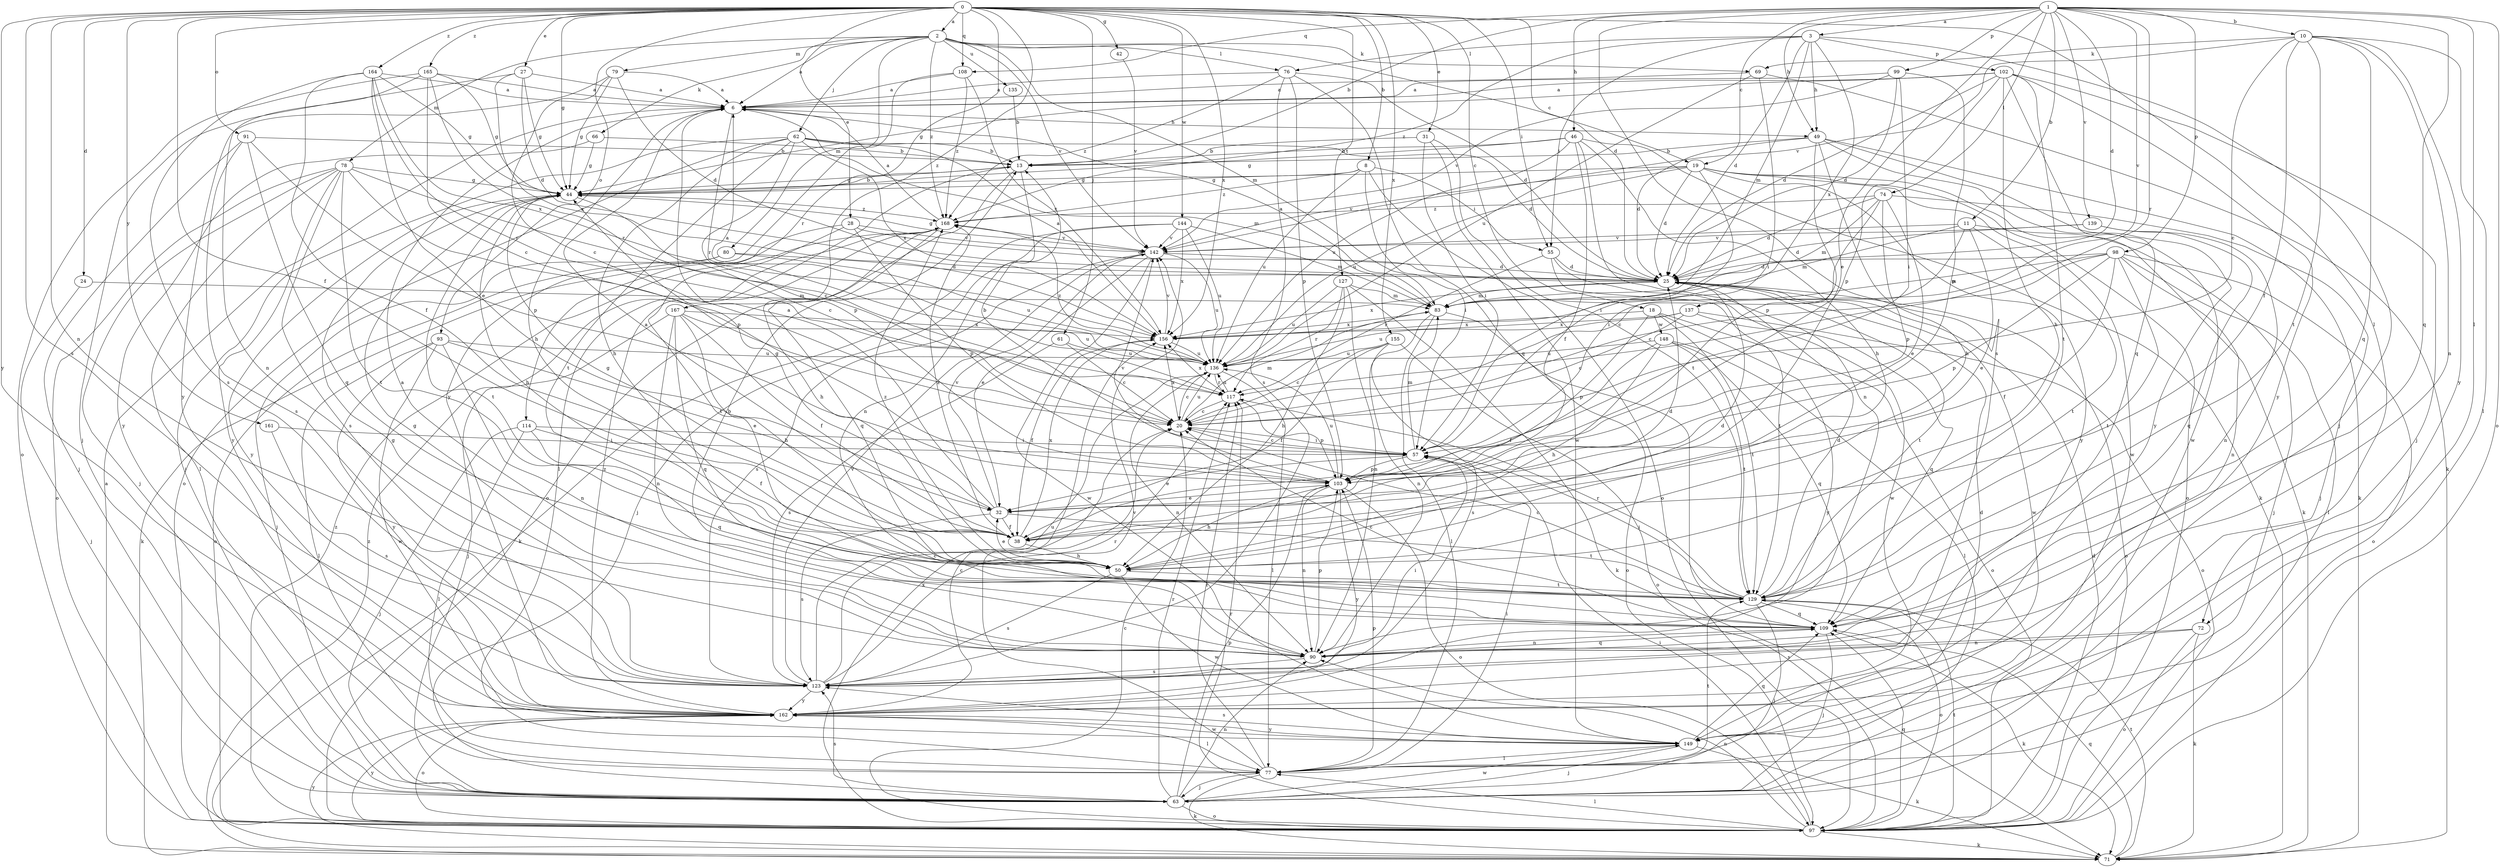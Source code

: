 strict digraph  {
0;
1;
2;
3;
6;
8;
10;
11;
13;
18;
19;
20;
24;
25;
27;
28;
31;
32;
38;
42;
44;
46;
49;
50;
55;
57;
61;
62;
63;
66;
69;
71;
72;
74;
76;
77;
78;
79;
80;
83;
90;
91;
93;
97;
98;
99;
102;
103;
108;
109;
114;
117;
123;
127;
129;
135;
136;
137;
139;
142;
144;
148;
149;
155;
156;
161;
162;
164;
165;
167;
168;
0 -> 2  [label=a];
0 -> 8  [label=b];
0 -> 18  [label=c];
0 -> 24  [label=d];
0 -> 25  [label=d];
0 -> 27  [label=e];
0 -> 28  [label=e];
0 -> 31  [label=e];
0 -> 38  [label=f];
0 -> 42  [label=g];
0 -> 44  [label=g];
0 -> 55  [label=i];
0 -> 61  [label=j];
0 -> 72  [label=l];
0 -> 90  [label=n];
0 -> 91  [label=o];
0 -> 93  [label=o];
0 -> 108  [label=q];
0 -> 114  [label=r];
0 -> 123  [label=s];
0 -> 127  [label=t];
0 -> 144  [label=w];
0 -> 155  [label=x];
0 -> 156  [label=x];
0 -> 161  [label=y];
0 -> 162  [label=y];
0 -> 164  [label=z];
0 -> 165  [label=z];
0 -> 167  [label=z];
1 -> 3  [label=a];
1 -> 10  [label=b];
1 -> 11  [label=b];
1 -> 13  [label=b];
1 -> 19  [label=c];
1 -> 25  [label=d];
1 -> 32  [label=e];
1 -> 46  [label=h];
1 -> 49  [label=h];
1 -> 72  [label=l];
1 -> 74  [label=l];
1 -> 97  [label=o];
1 -> 98  [label=p];
1 -> 99  [label=p];
1 -> 108  [label=q];
1 -> 109  [label=q];
1 -> 117  [label=r];
1 -> 123  [label=s];
1 -> 137  [label=v];
1 -> 139  [label=v];
2 -> 6  [label=a];
2 -> 19  [label=c];
2 -> 62  [label=j];
2 -> 66  [label=k];
2 -> 69  [label=k];
2 -> 76  [label=l];
2 -> 78  [label=m];
2 -> 79  [label=m];
2 -> 80  [label=m];
2 -> 83  [label=m];
2 -> 135  [label=u];
2 -> 142  [label=v];
2 -> 168  [label=z];
3 -> 25  [label=d];
3 -> 49  [label=h];
3 -> 55  [label=i];
3 -> 63  [label=j];
3 -> 76  [label=l];
3 -> 83  [label=m];
3 -> 102  [label=p];
3 -> 156  [label=x];
3 -> 168  [label=z];
6 -> 49  [label=h];
6 -> 50  [label=h];
6 -> 117  [label=r];
8 -> 44  [label=g];
8 -> 55  [label=i];
8 -> 57  [label=i];
8 -> 97  [label=o];
8 -> 136  [label=u];
8 -> 168  [label=z];
10 -> 20  [label=c];
10 -> 38  [label=f];
10 -> 69  [label=k];
10 -> 77  [label=l];
10 -> 90  [label=n];
10 -> 109  [label=q];
10 -> 129  [label=t];
10 -> 142  [label=v];
10 -> 162  [label=y];
11 -> 20  [label=c];
11 -> 32  [label=e];
11 -> 63  [label=j];
11 -> 83  [label=m];
11 -> 129  [label=t];
11 -> 142  [label=v];
13 -> 44  [label=g];
13 -> 77  [label=l];
13 -> 90  [label=n];
13 -> 97  [label=o];
18 -> 97  [label=o];
18 -> 103  [label=p];
18 -> 129  [label=t];
18 -> 148  [label=w];
18 -> 156  [label=x];
18 -> 162  [label=y];
19 -> 25  [label=d];
19 -> 44  [label=g];
19 -> 57  [label=i];
19 -> 71  [label=k];
19 -> 97  [label=o];
19 -> 136  [label=u];
19 -> 142  [label=v];
19 -> 149  [label=w];
19 -> 162  [label=y];
20 -> 57  [label=i];
20 -> 83  [label=m];
20 -> 136  [label=u];
20 -> 156  [label=x];
24 -> 63  [label=j];
24 -> 83  [label=m];
25 -> 83  [label=m];
25 -> 97  [label=o];
25 -> 129  [label=t];
25 -> 149  [label=w];
25 -> 156  [label=x];
27 -> 6  [label=a];
27 -> 25  [label=d];
27 -> 44  [label=g];
27 -> 63  [label=j];
27 -> 156  [label=x];
28 -> 25  [label=d];
28 -> 71  [label=k];
28 -> 103  [label=p];
28 -> 129  [label=t];
28 -> 142  [label=v];
31 -> 13  [label=b];
31 -> 57  [label=i];
31 -> 129  [label=t];
31 -> 149  [label=w];
32 -> 6  [label=a];
32 -> 38  [label=f];
32 -> 44  [label=g];
32 -> 123  [label=s];
32 -> 129  [label=t];
32 -> 142  [label=v];
38 -> 6  [label=a];
38 -> 25  [label=d];
38 -> 44  [label=g];
38 -> 50  [label=h];
38 -> 156  [label=x];
38 -> 168  [label=z];
42 -> 142  [label=v];
44 -> 13  [label=b];
44 -> 20  [label=c];
44 -> 50  [label=h];
44 -> 129  [label=t];
44 -> 162  [label=y];
44 -> 168  [label=z];
46 -> 13  [label=b];
46 -> 38  [label=f];
46 -> 44  [label=g];
46 -> 50  [label=h];
46 -> 71  [label=k];
46 -> 90  [label=n];
46 -> 136  [label=u];
49 -> 13  [label=b];
49 -> 25  [label=d];
49 -> 50  [label=h];
49 -> 71  [label=k];
49 -> 103  [label=p];
49 -> 149  [label=w];
49 -> 162  [label=y];
50 -> 25  [label=d];
50 -> 32  [label=e];
50 -> 123  [label=s];
50 -> 129  [label=t];
50 -> 149  [label=w];
50 -> 168  [label=z];
55 -> 25  [label=d];
55 -> 117  [label=r];
55 -> 129  [label=t];
55 -> 149  [label=w];
57 -> 13  [label=b];
57 -> 20  [label=c];
57 -> 32  [label=e];
57 -> 83  [label=m];
57 -> 103  [label=p];
61 -> 20  [label=c];
61 -> 123  [label=s];
61 -> 136  [label=u];
62 -> 13  [label=b];
62 -> 25  [label=d];
62 -> 50  [label=h];
62 -> 63  [label=j];
62 -> 83  [label=m];
62 -> 97  [label=o];
62 -> 103  [label=p];
62 -> 129  [label=t];
62 -> 156  [label=x];
63 -> 90  [label=n];
63 -> 97  [label=o];
63 -> 103  [label=p];
63 -> 117  [label=r];
63 -> 123  [label=s];
63 -> 149  [label=w];
66 -> 13  [label=b];
66 -> 44  [label=g];
66 -> 162  [label=y];
69 -> 6  [label=a];
69 -> 57  [label=i];
69 -> 71  [label=k];
69 -> 136  [label=u];
71 -> 6  [label=a];
71 -> 109  [label=q];
71 -> 129  [label=t];
71 -> 162  [label=y];
71 -> 168  [label=z];
72 -> 71  [label=k];
72 -> 90  [label=n];
72 -> 97  [label=o];
72 -> 123  [label=s];
74 -> 25  [label=d];
74 -> 32  [label=e];
74 -> 57  [label=i];
74 -> 63  [label=j];
74 -> 83  [label=m];
74 -> 103  [label=p];
74 -> 168  [label=z];
76 -> 6  [label=a];
76 -> 25  [label=d];
76 -> 103  [label=p];
76 -> 109  [label=q];
76 -> 123  [label=s];
76 -> 168  [label=z];
77 -> 57  [label=i];
77 -> 63  [label=j];
77 -> 71  [label=k];
77 -> 103  [label=p];
77 -> 117  [label=r];
77 -> 129  [label=t];
77 -> 142  [label=v];
78 -> 20  [label=c];
78 -> 44  [label=g];
78 -> 63  [label=j];
78 -> 77  [label=l];
78 -> 97  [label=o];
78 -> 103  [label=p];
78 -> 123  [label=s];
78 -> 129  [label=t];
78 -> 162  [label=y];
79 -> 6  [label=a];
79 -> 20  [label=c];
79 -> 25  [label=d];
79 -> 44  [label=g];
79 -> 162  [label=y];
80 -> 25  [label=d];
80 -> 63  [label=j];
80 -> 97  [label=o];
80 -> 136  [label=u];
83 -> 6  [label=a];
83 -> 77  [label=l];
83 -> 90  [label=n];
83 -> 97  [label=o];
83 -> 156  [label=x];
90 -> 6  [label=a];
90 -> 13  [label=b];
90 -> 44  [label=g];
90 -> 103  [label=p];
90 -> 109  [label=q];
90 -> 123  [label=s];
91 -> 13  [label=b];
91 -> 63  [label=j];
91 -> 103  [label=p];
91 -> 109  [label=q];
91 -> 123  [label=s];
93 -> 32  [label=e];
93 -> 77  [label=l];
93 -> 90  [label=n];
93 -> 136  [label=u];
93 -> 149  [label=w];
93 -> 162  [label=y];
97 -> 20  [label=c];
97 -> 25  [label=d];
97 -> 57  [label=i];
97 -> 71  [label=k];
97 -> 77  [label=l];
97 -> 90  [label=n];
97 -> 109  [label=q];
97 -> 117  [label=r];
97 -> 129  [label=t];
97 -> 156  [label=x];
97 -> 162  [label=y];
97 -> 168  [label=z];
98 -> 20  [label=c];
98 -> 25  [label=d];
98 -> 38  [label=f];
98 -> 77  [label=l];
98 -> 83  [label=m];
98 -> 90  [label=n];
98 -> 97  [label=o];
98 -> 103  [label=p];
98 -> 129  [label=t];
99 -> 6  [label=a];
99 -> 25  [label=d];
99 -> 57  [label=i];
99 -> 103  [label=p];
99 -> 142  [label=v];
102 -> 6  [label=a];
102 -> 25  [label=d];
102 -> 44  [label=g];
102 -> 50  [label=h];
102 -> 63  [label=j];
102 -> 103  [label=p];
102 -> 109  [label=q];
102 -> 129  [label=t];
102 -> 162  [label=y];
103 -> 32  [label=e];
103 -> 50  [label=h];
103 -> 90  [label=n];
103 -> 97  [label=o];
103 -> 136  [label=u];
103 -> 142  [label=v];
103 -> 162  [label=y];
108 -> 6  [label=a];
108 -> 156  [label=x];
108 -> 162  [label=y];
108 -> 168  [label=z];
109 -> 20  [label=c];
109 -> 63  [label=j];
109 -> 71  [label=k];
109 -> 90  [label=n];
114 -> 38  [label=f];
114 -> 57  [label=i];
114 -> 63  [label=j];
114 -> 77  [label=l];
114 -> 109  [label=q];
117 -> 20  [label=c];
117 -> 103  [label=p];
117 -> 136  [label=u];
117 -> 156  [label=x];
123 -> 20  [label=c];
123 -> 44  [label=g];
123 -> 57  [label=i];
123 -> 117  [label=r];
123 -> 136  [label=u];
123 -> 142  [label=v];
123 -> 162  [label=y];
127 -> 50  [label=h];
127 -> 71  [label=k];
127 -> 83  [label=m];
127 -> 90  [label=n];
127 -> 117  [label=r];
127 -> 136  [label=u];
129 -> 20  [label=c];
129 -> 25  [label=d];
129 -> 57  [label=i];
129 -> 63  [label=j];
129 -> 97  [label=o];
129 -> 109  [label=q];
129 -> 117  [label=r];
135 -> 13  [label=b];
136 -> 6  [label=a];
136 -> 20  [label=c];
136 -> 77  [label=l];
136 -> 90  [label=n];
136 -> 117  [label=r];
136 -> 168  [label=z];
137 -> 20  [label=c];
137 -> 97  [label=o];
137 -> 109  [label=q];
137 -> 136  [label=u];
137 -> 156  [label=x];
139 -> 25  [label=d];
139 -> 90  [label=n];
139 -> 109  [label=q];
139 -> 142  [label=v];
142 -> 25  [label=d];
142 -> 32  [label=e];
142 -> 44  [label=g];
142 -> 123  [label=s];
142 -> 136  [label=u];
142 -> 149  [label=w];
144 -> 63  [label=j];
144 -> 71  [label=k];
144 -> 83  [label=m];
144 -> 136  [label=u];
144 -> 142  [label=v];
144 -> 156  [label=x];
148 -> 38  [label=f];
148 -> 50  [label=h];
148 -> 77  [label=l];
148 -> 109  [label=q];
148 -> 129  [label=t];
148 -> 136  [label=u];
149 -> 25  [label=d];
149 -> 63  [label=j];
149 -> 71  [label=k];
149 -> 77  [label=l];
149 -> 109  [label=q];
149 -> 123  [label=s];
149 -> 162  [label=y];
155 -> 20  [label=c];
155 -> 38  [label=f];
155 -> 97  [label=o];
155 -> 123  [label=s];
155 -> 136  [label=u];
156 -> 6  [label=a];
156 -> 38  [label=f];
156 -> 136  [label=u];
156 -> 142  [label=v];
161 -> 57  [label=i];
161 -> 123  [label=s];
162 -> 20  [label=c];
162 -> 77  [label=l];
162 -> 97  [label=o];
162 -> 149  [label=w];
162 -> 168  [label=z];
164 -> 6  [label=a];
164 -> 32  [label=e];
164 -> 38  [label=f];
164 -> 44  [label=g];
164 -> 117  [label=r];
164 -> 123  [label=s];
164 -> 156  [label=x];
165 -> 6  [label=a];
165 -> 20  [label=c];
165 -> 44  [label=g];
165 -> 90  [label=n];
165 -> 97  [label=o];
165 -> 117  [label=r];
167 -> 38  [label=f];
167 -> 50  [label=h];
167 -> 63  [label=j];
167 -> 90  [label=n];
167 -> 109  [label=q];
167 -> 136  [label=u];
167 -> 156  [label=x];
168 -> 6  [label=a];
168 -> 50  [label=h];
168 -> 109  [label=q];
168 -> 142  [label=v];
}
